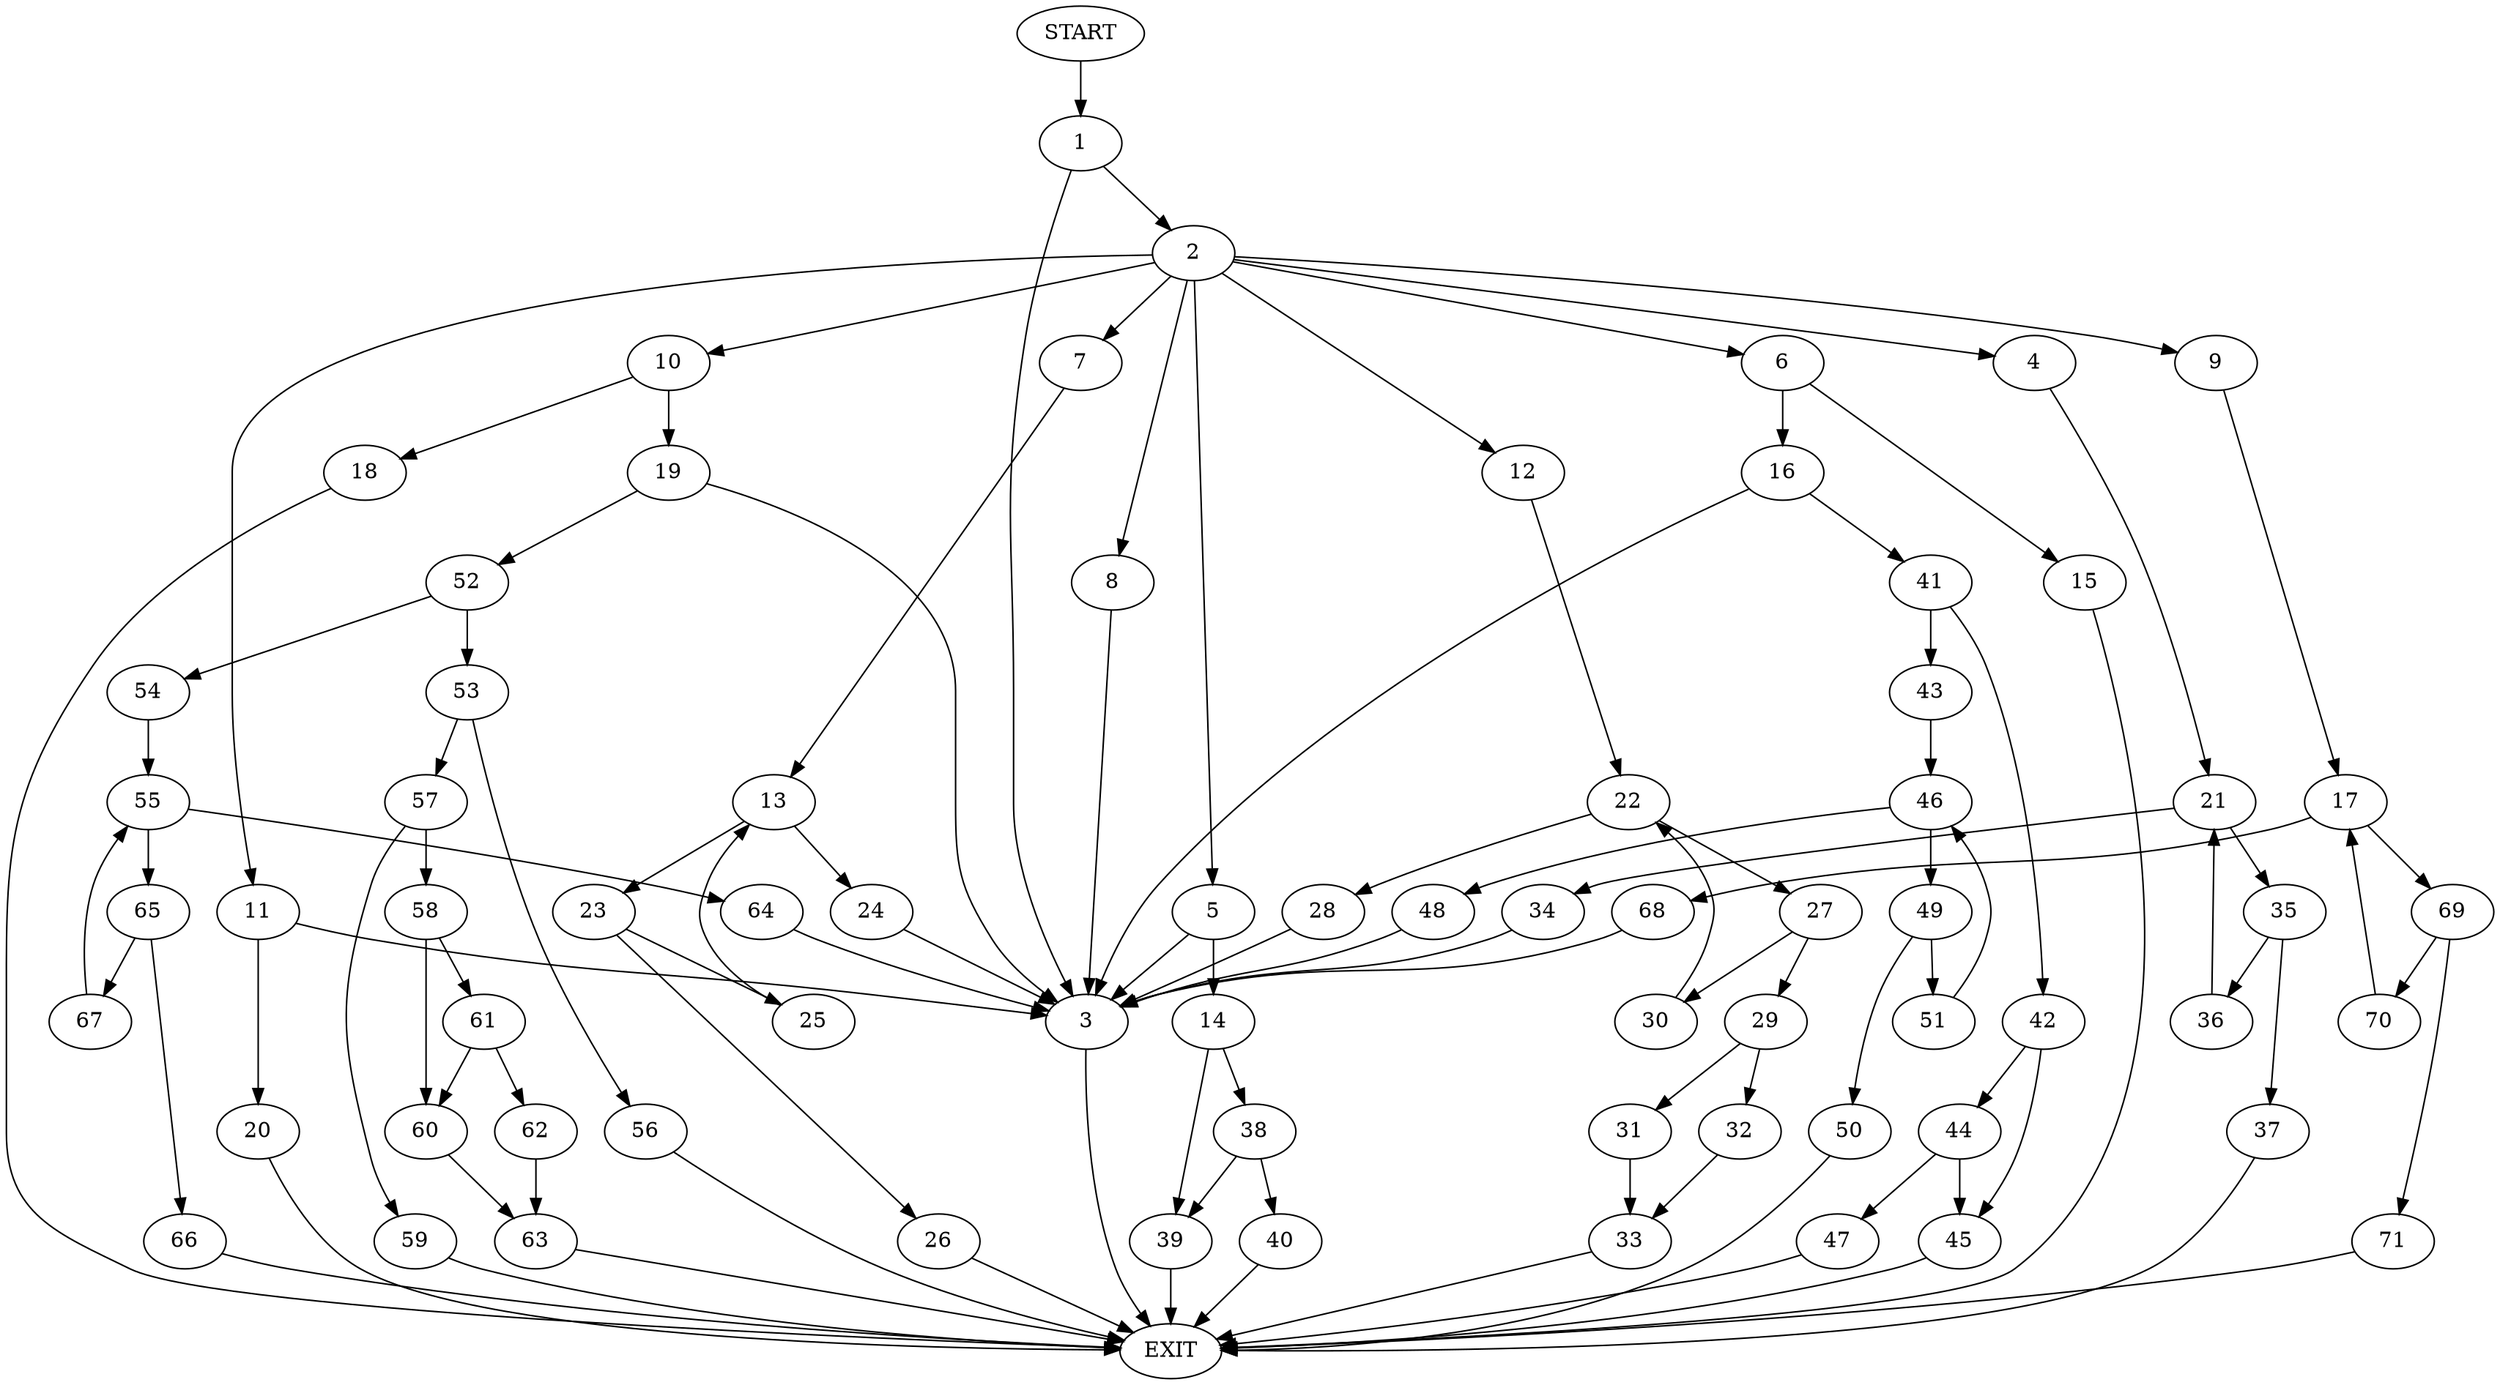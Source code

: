 digraph {
0 [label="START"]
72 [label="EXIT"]
0 -> 1
1 -> 2
1 -> 3
2 -> 4
2 -> 5
2 -> 6
2 -> 7
2 -> 8
2 -> 9
2 -> 10
2 -> 11
2 -> 12
3 -> 72
7 -> 13
5 -> 14
5 -> 3
6 -> 15
6 -> 16
9 -> 17
10 -> 18
10 -> 19
11 -> 20
11 -> 3
4 -> 21
8 -> 3
12 -> 22
13 -> 23
13 -> 24
24 -> 3
23 -> 25
23 -> 26
25 -> 13
26 -> 72
22 -> 27
22 -> 28
27 -> 29
27 -> 30
28 -> 3
29 -> 31
29 -> 32
30 -> 22
31 -> 33
32 -> 33
33 -> 72
21 -> 34
21 -> 35
34 -> 3
35 -> 36
35 -> 37
37 -> 72
36 -> 21
14 -> 38
14 -> 39
38 -> 40
38 -> 39
39 -> 72
40 -> 72
15 -> 72
16 -> 41
16 -> 3
41 -> 42
41 -> 43
42 -> 44
42 -> 45
43 -> 46
44 -> 47
44 -> 45
45 -> 72
47 -> 72
46 -> 48
46 -> 49
49 -> 50
49 -> 51
48 -> 3
50 -> 72
51 -> 46
19 -> 52
19 -> 3
18 -> 72
52 -> 53
52 -> 54
54 -> 55
53 -> 56
53 -> 57
57 -> 58
57 -> 59
56 -> 72
59 -> 72
58 -> 60
58 -> 61
61 -> 62
61 -> 60
60 -> 63
62 -> 63
63 -> 72
55 -> 64
55 -> 65
65 -> 66
65 -> 67
64 -> 3
66 -> 72
67 -> 55
17 -> 68
17 -> 69
68 -> 3
69 -> 70
69 -> 71
70 -> 17
71 -> 72
20 -> 72
}
